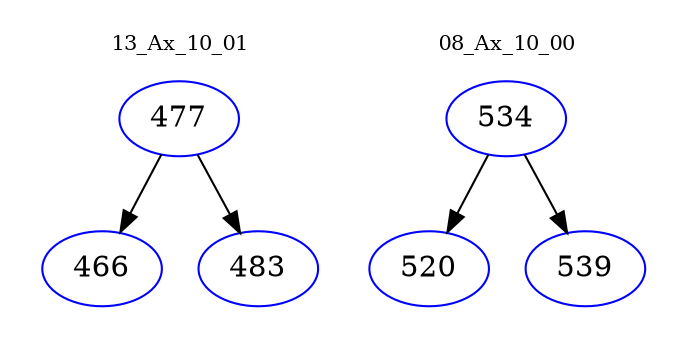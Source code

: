 digraph{
subgraph cluster_0 {
color = white
label = "13_Ax_10_01";
fontsize=10;
T0_477 [label="477", color="blue"]
T0_477 -> T0_466 [color="black"]
T0_466 [label="466", color="blue"]
T0_477 -> T0_483 [color="black"]
T0_483 [label="483", color="blue"]
}
subgraph cluster_1 {
color = white
label = "08_Ax_10_00";
fontsize=10;
T1_534 [label="534", color="blue"]
T1_534 -> T1_520 [color="black"]
T1_520 [label="520", color="blue"]
T1_534 -> T1_539 [color="black"]
T1_539 [label="539", color="blue"]
}
}
